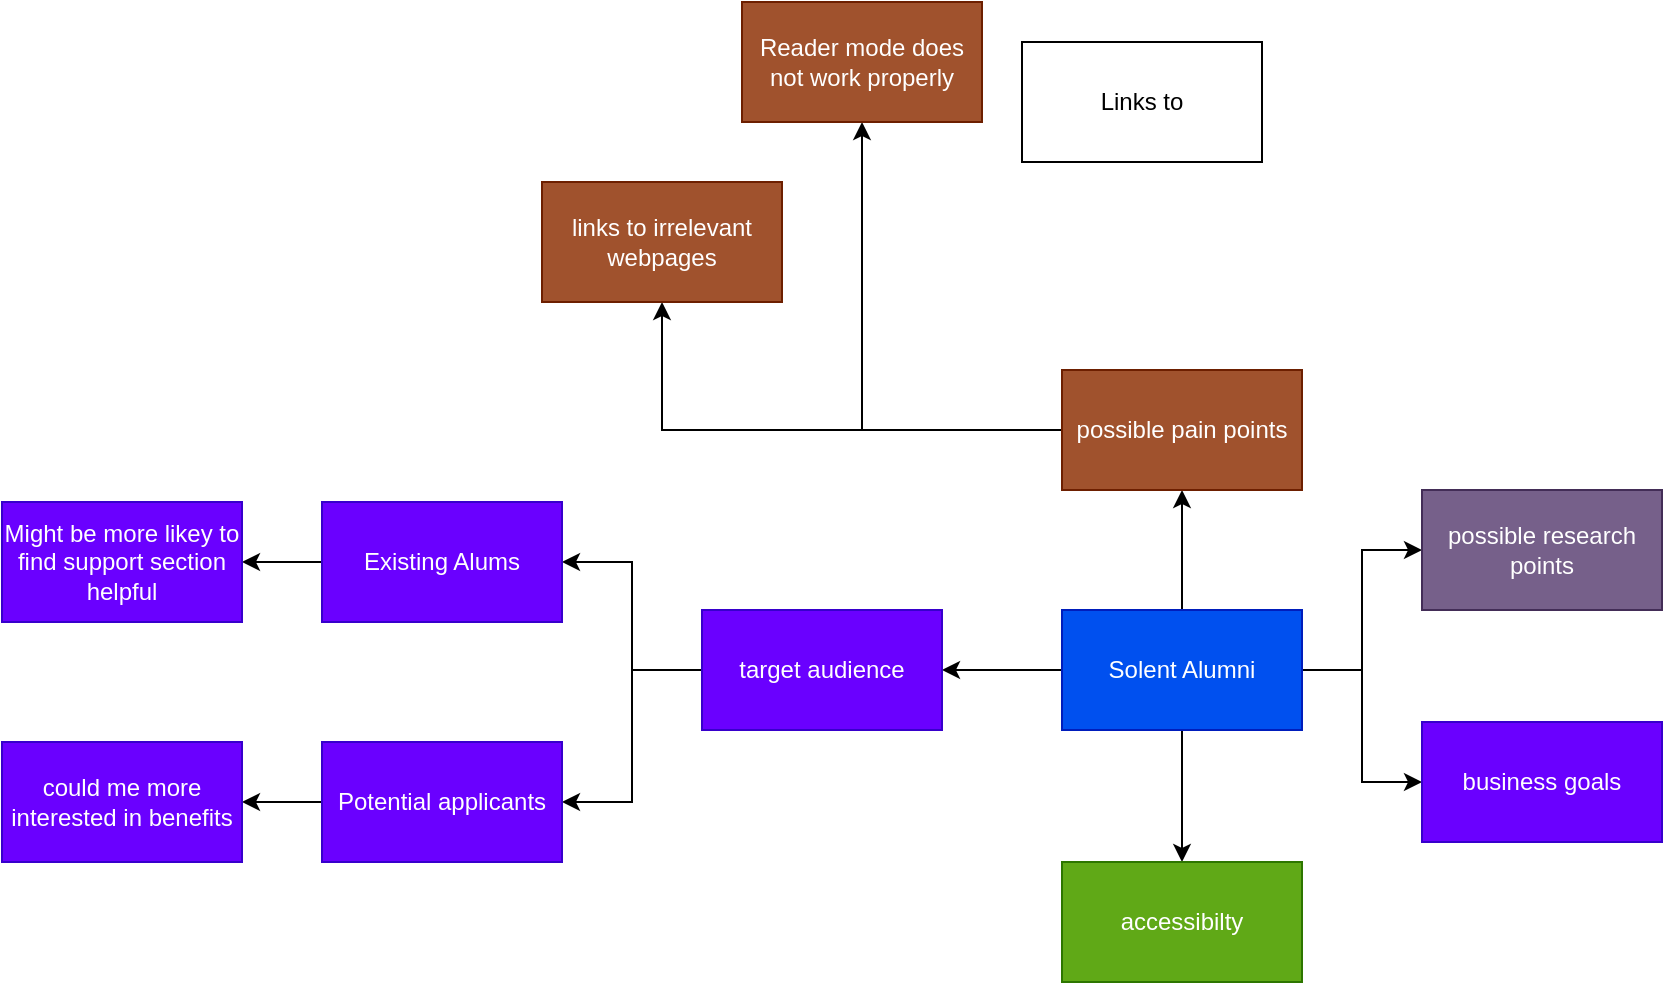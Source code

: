 <mxfile version="26.0.10">
  <diagram name="Page-1" id="tRxRmt2ETjXUGTE65K-1">
    <mxGraphModel dx="617" dy="791" grid="1" gridSize="10" guides="1" tooltips="1" connect="1" arrows="1" fold="1" page="1" pageScale="1" pageWidth="1169" pageHeight="827" math="0" shadow="0">
      <root>
        <mxCell id="0" />
        <mxCell id="1" parent="0" />
        <mxCell id="aE42o84WyTxCgmJnUOky-2" style="edgeStyle=orthogonalEdgeStyle;rounded=0;orthogonalLoop=1;jettySize=auto;html=1;entryX=0.5;entryY=0;entryDx=0;entryDy=0;" edge="1" parent="1" source="Z6zPmBP4En6_AxTL36F_-1" target="aE42o84WyTxCgmJnUOky-1">
          <mxGeometry relative="1" as="geometry" />
        </mxCell>
        <mxCell id="aE42o84WyTxCgmJnUOky-4" style="edgeStyle=orthogonalEdgeStyle;rounded=0;orthogonalLoop=1;jettySize=auto;html=1;entryX=1;entryY=0.5;entryDx=0;entryDy=0;" edge="1" parent="1" source="Z6zPmBP4En6_AxTL36F_-1" target="aE42o84WyTxCgmJnUOky-3">
          <mxGeometry relative="1" as="geometry" />
        </mxCell>
        <mxCell id="aE42o84WyTxCgmJnUOky-6" style="edgeStyle=orthogonalEdgeStyle;rounded=0;orthogonalLoop=1;jettySize=auto;html=1;entryX=0.5;entryY=1;entryDx=0;entryDy=0;" edge="1" parent="1" source="Z6zPmBP4En6_AxTL36F_-1" target="aE42o84WyTxCgmJnUOky-5">
          <mxGeometry relative="1" as="geometry" />
        </mxCell>
        <mxCell id="aE42o84WyTxCgmJnUOky-8" style="edgeStyle=orthogonalEdgeStyle;rounded=0;orthogonalLoop=1;jettySize=auto;html=1;entryX=0;entryY=0.5;entryDx=0;entryDy=0;" edge="1" parent="1" source="Z6zPmBP4En6_AxTL36F_-1" target="aE42o84WyTxCgmJnUOky-7">
          <mxGeometry relative="1" as="geometry" />
        </mxCell>
        <mxCell id="aE42o84WyTxCgmJnUOky-10" style="edgeStyle=orthogonalEdgeStyle;rounded=0;orthogonalLoop=1;jettySize=auto;html=1;entryX=0;entryY=0.5;entryDx=0;entryDy=0;" edge="1" parent="1" source="Z6zPmBP4En6_AxTL36F_-1" target="aE42o84WyTxCgmJnUOky-9">
          <mxGeometry relative="1" as="geometry" />
        </mxCell>
        <mxCell id="Z6zPmBP4En6_AxTL36F_-1" value="Solent Alumni" style="rounded=0;whiteSpace=wrap;html=1;fillColor=#0050ef;fontColor=#ffffff;strokeColor=#001DBC;" parent="1" vertex="1">
          <mxGeometry x="550" y="354" width="120" height="60" as="geometry" />
        </mxCell>
        <mxCell id="aE42o84WyTxCgmJnUOky-1" value="accessibilty" style="rounded=0;whiteSpace=wrap;html=1;fillColor=#60a917;fontColor=#ffffff;strokeColor=#2D7600;" vertex="1" parent="1">
          <mxGeometry x="550" y="480" width="120" height="60" as="geometry" />
        </mxCell>
        <mxCell id="aE42o84WyTxCgmJnUOky-13" style="edgeStyle=orthogonalEdgeStyle;rounded=0;orthogonalLoop=1;jettySize=auto;html=1;entryX=1;entryY=0.5;entryDx=0;entryDy=0;" edge="1" parent="1" source="aE42o84WyTxCgmJnUOky-3" target="aE42o84WyTxCgmJnUOky-11">
          <mxGeometry relative="1" as="geometry" />
        </mxCell>
        <mxCell id="aE42o84WyTxCgmJnUOky-14" style="edgeStyle=orthogonalEdgeStyle;rounded=0;orthogonalLoop=1;jettySize=auto;html=1;entryX=1;entryY=0.5;entryDx=0;entryDy=0;" edge="1" parent="1" source="aE42o84WyTxCgmJnUOky-3" target="aE42o84WyTxCgmJnUOky-12">
          <mxGeometry relative="1" as="geometry" />
        </mxCell>
        <mxCell id="aE42o84WyTxCgmJnUOky-3" value="target audience" style="rounded=0;whiteSpace=wrap;html=1;fillColor=#6a00ff;fontColor=#ffffff;strokeColor=#3700CC;" vertex="1" parent="1">
          <mxGeometry x="370" y="354" width="120" height="60" as="geometry" />
        </mxCell>
        <mxCell id="aE42o84WyTxCgmJnUOky-20" style="edgeStyle=orthogonalEdgeStyle;rounded=0;orthogonalLoop=1;jettySize=auto;html=1;entryX=0.5;entryY=1;entryDx=0;entryDy=0;" edge="1" parent="1" source="aE42o84WyTxCgmJnUOky-5" target="aE42o84WyTxCgmJnUOky-19">
          <mxGeometry relative="1" as="geometry" />
        </mxCell>
        <mxCell id="aE42o84WyTxCgmJnUOky-23" style="edgeStyle=orthogonalEdgeStyle;rounded=0;orthogonalLoop=1;jettySize=auto;html=1;entryX=0.5;entryY=1;entryDx=0;entryDy=0;" edge="1" parent="1" source="aE42o84WyTxCgmJnUOky-5" target="aE42o84WyTxCgmJnUOky-22">
          <mxGeometry relative="1" as="geometry" />
        </mxCell>
        <mxCell id="aE42o84WyTxCgmJnUOky-5" value="possible pain points" style="rounded=0;whiteSpace=wrap;html=1;fillColor=#a0522d;fontColor=#ffffff;strokeColor=#6D1F00;" vertex="1" parent="1">
          <mxGeometry x="550" y="234" width="120" height="60" as="geometry" />
        </mxCell>
        <mxCell id="aE42o84WyTxCgmJnUOky-7" value="possible research points" style="rounded=0;whiteSpace=wrap;html=1;fillColor=#76608a;fontColor=#ffffff;strokeColor=#432D57;" vertex="1" parent="1">
          <mxGeometry x="730" y="294" width="120" height="60" as="geometry" />
        </mxCell>
        <mxCell id="aE42o84WyTxCgmJnUOky-9" value="business goals" style="rounded=0;whiteSpace=wrap;html=1;fillColor=#6a00ff;strokeColor=#3700CC;fontColor=#ffffff;" vertex="1" parent="1">
          <mxGeometry x="730" y="410" width="120" height="60" as="geometry" />
        </mxCell>
        <mxCell id="aE42o84WyTxCgmJnUOky-16" style="edgeStyle=orthogonalEdgeStyle;rounded=0;orthogonalLoop=1;jettySize=auto;html=1;entryX=1;entryY=0.5;entryDx=0;entryDy=0;" edge="1" parent="1" source="aE42o84WyTxCgmJnUOky-11" target="aE42o84WyTxCgmJnUOky-15">
          <mxGeometry relative="1" as="geometry" />
        </mxCell>
        <mxCell id="aE42o84WyTxCgmJnUOky-11" value="Existing Alums" style="rounded=0;whiteSpace=wrap;html=1;fillColor=#6a00ff;fontColor=#ffffff;strokeColor=#3700CC;" vertex="1" parent="1">
          <mxGeometry x="180" y="300" width="120" height="60" as="geometry" />
        </mxCell>
        <mxCell id="aE42o84WyTxCgmJnUOky-18" style="edgeStyle=orthogonalEdgeStyle;rounded=0;orthogonalLoop=1;jettySize=auto;html=1;" edge="1" parent="1" source="aE42o84WyTxCgmJnUOky-12" target="aE42o84WyTxCgmJnUOky-17">
          <mxGeometry relative="1" as="geometry" />
        </mxCell>
        <mxCell id="aE42o84WyTxCgmJnUOky-12" value="Potential applicants" style="rounded=0;whiteSpace=wrap;html=1;fillColor=#6a00ff;fontColor=#ffffff;strokeColor=#3700CC;" vertex="1" parent="1">
          <mxGeometry x="180" y="420" width="120" height="60" as="geometry" />
        </mxCell>
        <mxCell id="aE42o84WyTxCgmJnUOky-15" value="Might be more likey to find support section helpful" style="rounded=0;whiteSpace=wrap;html=1;fillColor=#6a00ff;fontColor=#ffffff;strokeColor=#3700CC;" vertex="1" parent="1">
          <mxGeometry x="20" y="300" width="120" height="60" as="geometry" />
        </mxCell>
        <mxCell id="aE42o84WyTxCgmJnUOky-17" value="could me more interested in benefits" style="rounded=0;whiteSpace=wrap;html=1;fillColor=#6a00ff;fontColor=#ffffff;strokeColor=#3700CC;" vertex="1" parent="1">
          <mxGeometry x="20" y="420" width="120" height="60" as="geometry" />
        </mxCell>
        <mxCell id="aE42o84WyTxCgmJnUOky-19" value="links to irrelevant webpages" style="rounded=0;whiteSpace=wrap;html=1;fillColor=#a0522d;fontColor=#ffffff;strokeColor=#6D1F00;" vertex="1" parent="1">
          <mxGeometry x="290" y="140" width="120" height="60" as="geometry" />
        </mxCell>
        <mxCell id="aE42o84WyTxCgmJnUOky-22" value="Reader mode does not work properly " style="rounded=0;whiteSpace=wrap;html=1;fillColor=#a0522d;fontColor=#ffffff;strokeColor=#6D1F00;" vertex="1" parent="1">
          <mxGeometry x="390" y="50" width="120" height="60" as="geometry" />
        </mxCell>
        <mxCell id="aE42o84WyTxCgmJnUOky-24" value="Links to " style="rounded=0;whiteSpace=wrap;html=1;" vertex="1" parent="1">
          <mxGeometry x="530" y="70" width="120" height="60" as="geometry" />
        </mxCell>
      </root>
    </mxGraphModel>
  </diagram>
</mxfile>
